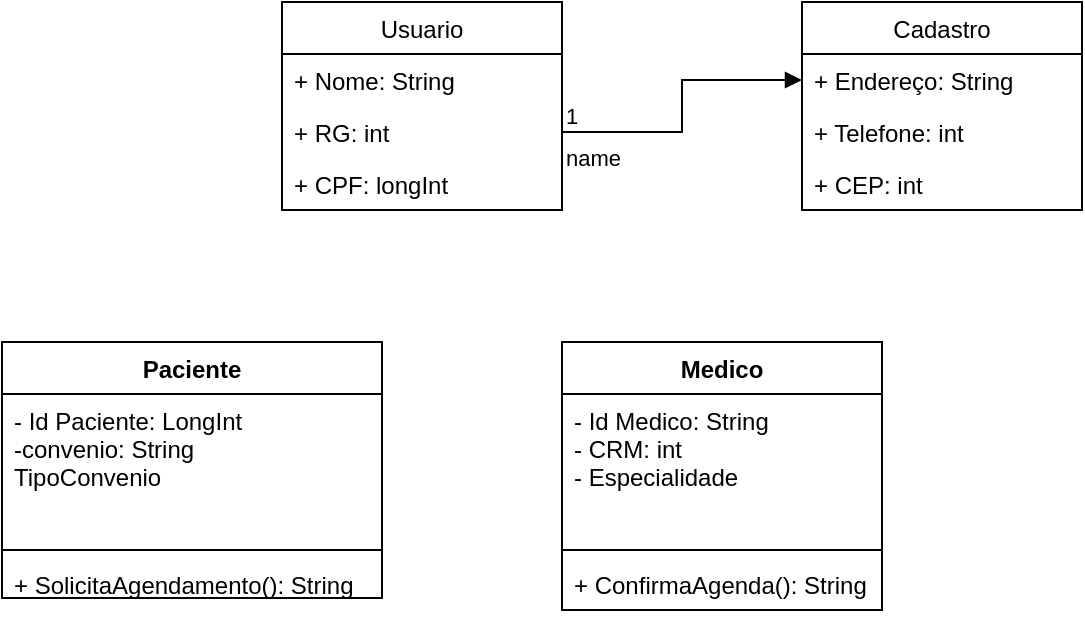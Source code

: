 <mxfile version="20.2.8" type="github">
  <diagram id="Q6nLGQwidlKDTNSOHMaH" name="Página-1">
    <mxGraphModel dx="782" dy="420" grid="1" gridSize="10" guides="1" tooltips="1" connect="1" arrows="1" fold="1" page="1" pageScale="1" pageWidth="827" pageHeight="1169" math="0" shadow="0">
      <root>
        <mxCell id="0" />
        <mxCell id="1" parent="0" />
        <mxCell id="zk8Qj7r-HYcqFxZn4HwA-2" value="Medico" style="swimlane;fontStyle=1;align=center;verticalAlign=top;childLayout=stackLayout;horizontal=1;startSize=26;horizontalStack=0;resizeParent=1;resizeParentMax=0;resizeLast=0;collapsible=1;marginBottom=0;" vertex="1" parent="1">
          <mxGeometry x="340" y="190" width="160" height="134" as="geometry" />
        </mxCell>
        <mxCell id="zk8Qj7r-HYcqFxZn4HwA-3" value="- Id Medico: String&#xa;- CRM: int&#xa;- Especialidade&#xa;" style="text;strokeColor=none;fillColor=none;align=left;verticalAlign=top;spacingLeft=4;spacingRight=4;overflow=hidden;rotatable=0;points=[[0,0.5],[1,0.5]];portConstraint=eastwest;" vertex="1" parent="zk8Qj7r-HYcqFxZn4HwA-2">
          <mxGeometry y="26" width="160" height="74" as="geometry" />
        </mxCell>
        <mxCell id="zk8Qj7r-HYcqFxZn4HwA-4" value="" style="line;strokeWidth=1;fillColor=none;align=left;verticalAlign=middle;spacingTop=-1;spacingLeft=3;spacingRight=3;rotatable=0;labelPosition=right;points=[];portConstraint=eastwest;strokeColor=inherit;" vertex="1" parent="zk8Qj7r-HYcqFxZn4HwA-2">
          <mxGeometry y="100" width="160" height="8" as="geometry" />
        </mxCell>
        <mxCell id="zk8Qj7r-HYcqFxZn4HwA-5" value="+ ConfirmaAgenda(): String" style="text;strokeColor=none;fillColor=none;align=left;verticalAlign=top;spacingLeft=4;spacingRight=4;overflow=hidden;rotatable=0;points=[[0,0.5],[1,0.5]];portConstraint=eastwest;" vertex="1" parent="zk8Qj7r-HYcqFxZn4HwA-2">
          <mxGeometry y="108" width="160" height="26" as="geometry" />
        </mxCell>
        <mxCell id="zk8Qj7r-HYcqFxZn4HwA-6" value="Usuario" style="swimlane;fontStyle=0;childLayout=stackLayout;horizontal=1;startSize=26;fillColor=none;horizontalStack=0;resizeParent=1;resizeParentMax=0;resizeLast=0;collapsible=1;marginBottom=0;" vertex="1" parent="1">
          <mxGeometry x="200" y="20" width="140" height="104" as="geometry" />
        </mxCell>
        <mxCell id="zk8Qj7r-HYcqFxZn4HwA-7" value="+ Nome: String" style="text;strokeColor=none;fillColor=none;align=left;verticalAlign=top;spacingLeft=4;spacingRight=4;overflow=hidden;rotatable=0;points=[[0,0.5],[1,0.5]];portConstraint=eastwest;" vertex="1" parent="zk8Qj7r-HYcqFxZn4HwA-6">
          <mxGeometry y="26" width="140" height="26" as="geometry" />
        </mxCell>
        <mxCell id="zk8Qj7r-HYcqFxZn4HwA-8" value="+ RG: int" style="text;strokeColor=none;fillColor=none;align=left;verticalAlign=top;spacingLeft=4;spacingRight=4;overflow=hidden;rotatable=0;points=[[0,0.5],[1,0.5]];portConstraint=eastwest;" vertex="1" parent="zk8Qj7r-HYcqFxZn4HwA-6">
          <mxGeometry y="52" width="140" height="26" as="geometry" />
        </mxCell>
        <mxCell id="zk8Qj7r-HYcqFxZn4HwA-9" value="+ CPF: longInt" style="text;strokeColor=none;fillColor=none;align=left;verticalAlign=top;spacingLeft=4;spacingRight=4;overflow=hidden;rotatable=0;points=[[0,0.5],[1,0.5]];portConstraint=eastwest;" vertex="1" parent="zk8Qj7r-HYcqFxZn4HwA-6">
          <mxGeometry y="78" width="140" height="26" as="geometry" />
        </mxCell>
        <UserObject label="Paciente" link="data:image/png;base64,iVBORw0KGgoAAAANSUhEUgAAAAkAAAAJAQMAAADaX5RTAAAABlBMVEV7mr3///+wksspAAAAAnRSTlP/AOW3MEoAAAAdSURBVAgdY9jXwCDDwNDRwHCwgeExmASygSL7GgB12QiqNHZZIwAAAABJRU5ErkJggg==" id="zk8Qj7r-HYcqFxZn4HwA-10">
          <mxCell style="swimlane;fontStyle=1;align=center;verticalAlign=top;childLayout=stackLayout;horizontal=1;startSize=26;horizontalStack=0;resizeParent=1;resizeParentMax=0;resizeLast=0;collapsible=1;marginBottom=0;" vertex="1" parent="1">
            <mxGeometry x="60" y="190" width="190" height="128" as="geometry" />
          </mxCell>
        </UserObject>
        <mxCell id="zk8Qj7r-HYcqFxZn4HwA-11" value="- Id Paciente: LongInt&#xa;-convenio: String&#xa;TipoConvenio&#xa;&#xa;&#xa;" style="text;strokeColor=none;fillColor=none;align=left;verticalAlign=top;spacingLeft=4;spacingRight=4;overflow=hidden;rotatable=0;points=[[0,0.5],[1,0.5]];portConstraint=eastwest;" vertex="1" parent="zk8Qj7r-HYcqFxZn4HwA-10">
          <mxGeometry y="26" width="190" height="74" as="geometry" />
        </mxCell>
        <mxCell id="zk8Qj7r-HYcqFxZn4HwA-12" value="" style="line;strokeWidth=1;fillColor=none;align=left;verticalAlign=middle;spacingTop=-1;spacingLeft=3;spacingRight=3;rotatable=0;labelPosition=right;points=[];portConstraint=eastwest;strokeColor=inherit;" vertex="1" parent="zk8Qj7r-HYcqFxZn4HwA-10">
          <mxGeometry y="100" width="190" height="8" as="geometry" />
        </mxCell>
        <mxCell id="zk8Qj7r-HYcqFxZn4HwA-13" value="+ SolicitaAgendamento(): String" style="text;strokeColor=none;fillColor=none;align=left;verticalAlign=top;spacingLeft=4;spacingRight=4;overflow=hidden;rotatable=0;points=[[0,0.5],[1,0.5]];portConstraint=eastwest;" vertex="1" parent="zk8Qj7r-HYcqFxZn4HwA-10">
          <mxGeometry y="108" width="190" height="20" as="geometry" />
        </mxCell>
        <mxCell id="zk8Qj7r-HYcqFxZn4HwA-25" value="Cadastro" style="swimlane;fontStyle=0;childLayout=stackLayout;horizontal=1;startSize=26;fillColor=none;horizontalStack=0;resizeParent=1;resizeParentMax=0;resizeLast=0;collapsible=1;marginBottom=0;" vertex="1" parent="1">
          <mxGeometry x="460" y="20" width="140" height="104" as="geometry" />
        </mxCell>
        <mxCell id="zk8Qj7r-HYcqFxZn4HwA-27" value="+ Endereço: String" style="text;strokeColor=none;fillColor=none;align=left;verticalAlign=top;spacingLeft=4;spacingRight=4;overflow=hidden;rotatable=0;points=[[0,0.5],[1,0.5]];portConstraint=eastwest;" vertex="1" parent="zk8Qj7r-HYcqFxZn4HwA-25">
          <mxGeometry y="26" width="140" height="26" as="geometry" />
        </mxCell>
        <mxCell id="zk8Qj7r-HYcqFxZn4HwA-26" value="+ Telefone: int" style="text;strokeColor=none;fillColor=none;align=left;verticalAlign=top;spacingLeft=4;spacingRight=4;overflow=hidden;rotatable=0;points=[[0,0.5],[1,0.5]];portConstraint=eastwest;" vertex="1" parent="zk8Qj7r-HYcqFxZn4HwA-25">
          <mxGeometry y="52" width="140" height="26" as="geometry" />
        </mxCell>
        <mxCell id="zk8Qj7r-HYcqFxZn4HwA-28" value="+ CEP: int" style="text;strokeColor=none;fillColor=none;align=left;verticalAlign=top;spacingLeft=4;spacingRight=4;overflow=hidden;rotatable=0;points=[[0,0.5],[1,0.5]];portConstraint=eastwest;" vertex="1" parent="zk8Qj7r-HYcqFxZn4HwA-25">
          <mxGeometry y="78" width="140" height="26" as="geometry" />
        </mxCell>
        <mxCell id="zk8Qj7r-HYcqFxZn4HwA-29" value="name" style="endArrow=block;endFill=1;html=1;edgeStyle=orthogonalEdgeStyle;align=left;verticalAlign=top;rounded=0;entryX=0;entryY=0.5;entryDx=0;entryDy=0;exitX=1;exitY=0.5;exitDx=0;exitDy=0;" edge="1" parent="1" source="zk8Qj7r-HYcqFxZn4HwA-8" target="zk8Qj7r-HYcqFxZn4HwA-27">
          <mxGeometry x="-1" relative="1" as="geometry">
            <mxPoint x="300" y="160" as="sourcePoint" />
            <mxPoint x="460" y="160" as="targetPoint" />
          </mxGeometry>
        </mxCell>
        <mxCell id="zk8Qj7r-HYcqFxZn4HwA-30" value="1" style="edgeLabel;resizable=0;html=1;align=left;verticalAlign=bottom;" connectable="0" vertex="1" parent="zk8Qj7r-HYcqFxZn4HwA-29">
          <mxGeometry x="-1" relative="1" as="geometry" />
        </mxCell>
      </root>
    </mxGraphModel>
  </diagram>
</mxfile>
